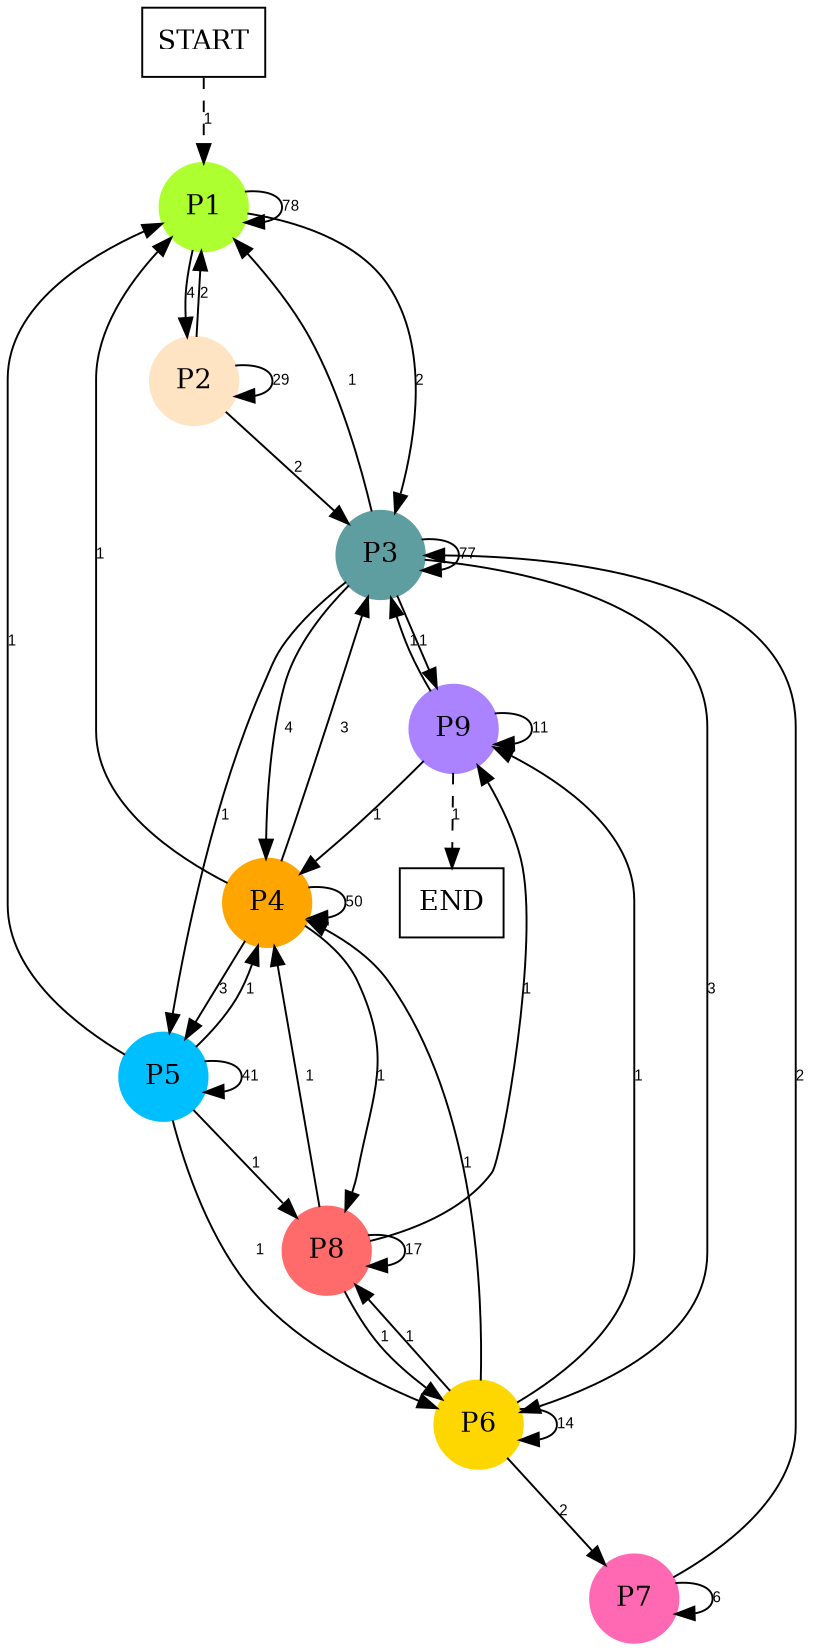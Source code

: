 digraph graphname {
	dpi = 150
	size="16,11!";
	margin = 0;
"P1" [shape=circle, color=greenyellow, style=filled]"P2" [shape=circle, color=bisque, style=filled]"P3" [shape=circle, color=cadetblue, style=filled]"P4" [shape=circle, color=orange, style=filled]"P5" [shape=circle, color=deepskyblue, style=filled]"P6" [shape=circle, color=gold, style=filled]"P7" [shape=circle, color=hotpink, style=filled]"P8" [shape=circle, color=indianred1, style=filled]"P9" [shape=circle, color=mediumpurple1, style=filled]"START" [shape=box, fillcolor=white, style=filled, color=black]"END" [shape=box, fillcolor=white, style=filled, color=black]"P1" -> "P1" [ label ="78" labelfloat=false fontname="Arial" fontsize=8]
"P1" -> "P2" [ label ="4" labelfloat=false fontname="Arial" fontsize=8]
"P1" -> "P3" [ label ="2" labelfloat=false fontname="Arial" fontsize=8]
"P2" -> "P1" [ label ="2" labelfloat=false fontname="Arial" fontsize=8]
"P2" -> "P2" [ label ="29" labelfloat=false fontname="Arial" fontsize=8]
"P2" -> "P3" [ label ="2" labelfloat=false fontname="Arial" fontsize=8]
"P3" -> "P1" [ label ="1" labelfloat=false fontname="Arial" fontsize=8]
"P3" -> "P3" [ label ="77" labelfloat=false fontname="Arial" fontsize=8]
"P3" -> "P4" [ label ="4" labelfloat=false fontname="Arial" fontsize=8]
"P3" -> "P5" [ label ="1" labelfloat=false fontname="Arial" fontsize=8]
"P3" -> "P6" [ label ="3" labelfloat=false fontname="Arial" fontsize=8]
"P3" -> "P9" [ label ="1" labelfloat=false fontname="Arial" fontsize=8]
"P4" -> "P1" [ label ="1" labelfloat=false fontname="Arial" fontsize=8]
"P4" -> "P3" [ label ="3" labelfloat=false fontname="Arial" fontsize=8]
"P4" -> "P4" [ label ="50" labelfloat=false fontname="Arial" fontsize=8]
"P4" -> "P5" [ label ="3" labelfloat=false fontname="Arial" fontsize=8]
"P4" -> "P8" [ label ="1" labelfloat=false fontname="Arial" fontsize=8]
"P5" -> "P1" [ label ="1" labelfloat=false fontname="Arial" fontsize=8]
"P5" -> "P4" [ label ="1" labelfloat=false fontname="Arial" fontsize=8]
"P5" -> "P5" [ label ="41" labelfloat=false fontname="Arial" fontsize=8]
"P5" -> "P6" [ label ="1" labelfloat=false fontname="Arial" fontsize=8]
"P5" -> "P8" [ label ="1" labelfloat=false fontname="Arial" fontsize=8]
"P6" -> "P4" [ label ="1" labelfloat=false fontname="Arial" fontsize=8]
"P6" -> "P6" [ label ="14" labelfloat=false fontname="Arial" fontsize=8]
"P6" -> "P7" [ label ="2" labelfloat=false fontname="Arial" fontsize=8]
"P6" -> "P8" [ label ="1" labelfloat=false fontname="Arial" fontsize=8]
"P6" -> "P9" [ label ="1" labelfloat=false fontname="Arial" fontsize=8]
"P7" -> "P3" [ label ="2" labelfloat=false fontname="Arial" fontsize=8]
"P7" -> "P7" [ label ="6" labelfloat=false fontname="Arial" fontsize=8]
"P8" -> "P4" [ label ="1" labelfloat=false fontname="Arial" fontsize=8]
"P8" -> "P6" [ label ="1" labelfloat=false fontname="Arial" fontsize=8]
"P8" -> "P8" [ label ="17" labelfloat=false fontname="Arial" fontsize=8]
"P8" -> "P9" [ label ="1" labelfloat=false fontname="Arial" fontsize=8]
"P9" -> "P3" [ label ="1" labelfloat=false fontname="Arial" fontsize=8]
"P9" -> "P4" [ label ="1" labelfloat=false fontname="Arial" fontsize=8]
"P9" -> "P9" [ label ="11" labelfloat=false fontname="Arial" fontsize=8]
"P9" -> "END" [ style = dashed label ="1" labelfloat=false fontname="Arial" fontsize=8]
"START" -> "P1" [ style = dashed label ="1" labelfloat=false fontname="Arial" fontsize=8]
}